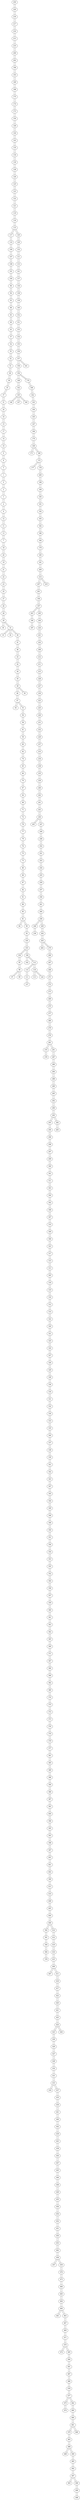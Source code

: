 graph {
250 -- 220
220 -- 250
220 -- 218
218 -- 220
218 -- 217
217 -- 218
217 -- 216
216 -- 217
216 -- 213
213 -- 216
213 -- 210
210 -- 213
210 -- 206
206 -- 210
206 -- 202
202 -- 206
202 -- 196
196 -- 202
196 -- 193
193 -- 196
193 -- 189
189 -- 193
189 -- 188
188 -- 189
188 -- 175
175 -- 188
175 -- 174
174 -- 175
174 -- 173
173 -- 174
173 -- 150
150 -- 173
150 -- 149
149 -- 150
149 -- 144
144 -- 149
144 -- 143
143 -- 144
143 -- 135
135 -- 143
135 -- 134
134 -- 135
134 -- 130
130 -- 134
130 -- 128
128 -- 130
128 -- 126
126 -- 128
126 -- 125
125 -- 126
125 -- 123
123 -- 125
123 -- 122
122 -- 123
122 -- 121
121 -- 122
121 -- 119
119 -- 121
119 -- 116
116 -- 119
116 -- 115
115 -- 116
115 -- 117
115 -- 120
117 -- 115
117 -- 110
110 -- 117
110 -- 109
109 -- 110
109 -- 107
107 -- 109
107 -- 108
108 -- 107
108 -- 101
101 -- 108
101 -- 100
100 -- 101
100 -- 96
96 -- 100
96 -- 94
94 -- 96
94 -- 93
93 -- 94
93 -- 88
88 -- 93
88 -- 83
83 -- 88
83 -- 69
69 -- 83
69 -- 63
63 -- 69
63 -- 57
57 -- 63
57 -- 54
54 -- 57
54 -- 55
55 -- 54
55 -- 52
52 -- 55
52 -- 51
51 -- 52
51 -- 38
38 -- 51
38 -- 36
36 -- 38
36 -- 35
35 -- 36
35 -- 37
37 -- 35
37 -- 31
31 -- 37
31 -- 24
24 -- 31
24 -- 16
16 -- 24
16 -- 15
15 -- 16
15 -- 17
17 -- 15
17 -- 14
14 -- 17
14 -- 10
10 -- 14
10 -- 9
9 -- 10
9 -- 8
8 -- 9
8 -- 5
5 -- 8
5 -- 1
1 -- 5
1 -- 0
0 -- 1
0 -- 2
2 -- 0
2 -- 3
3 -- 2
3 -- 4
4 -- 3
4 -- 6
6 -- 4
6 -- 12
12 -- 6
12 -- 11
11 -- 12
11 -- 13
13 -- 11
13 -- 7
7 -- 13
7 -- 18
18 -- 7
18 -- 20
20 -- 18
20 -- 19
19 -- 20
19 -- 21
21 -- 19
21 -- 22
22 -- 21
22 -- 23
23 -- 22
23 -- 25
25 -- 23
25 -- 27
27 -- 25
27 -- 26
26 -- 27
26 -- 28
28 -- 26
28 -- 29
29 -- 28
29 -- 30
29 -- 32
30 -- 29
32 -- 29
32 -- 33
32 -- 34
32 -- 40
33 -- 32
34 -- 32
40 -- 32
40 -- 41
41 -- 40
41 -- 46
46 -- 41
46 -- 43
43 -- 46
43 -- 42
42 -- 43
42 -- 44
44 -- 42
44 -- 45
45 -- 44
45 -- 49
49 -- 45
49 -- 48
49 -- 39
48 -- 49
48 -- 47
47 -- 48
47 -- 50
47 -- 53
50 -- 47
53 -- 47
53 -- 56
56 -- 53
56 -- 58
58 -- 56
58 -- 61
61 -- 58
61 -- 59
59 -- 61
59 -- 60
60 -- 59
60 -- 62
62 -- 60
62 -- 74
74 -- 62
74 -- 65
65 -- 74
65 -- 66
66 -- 65
66 -- 70
70 -- 66
70 -- 67
67 -- 70
67 -- 64
64 -- 67
64 -- 68
68 -- 64
68 -- 71
71 -- 68
71 -- 72
72 -- 71
72 -- 78
78 -- 72
78 -- 77
77 -- 78
77 -- 79
79 -- 77
79 -- 76
76 -- 79
76 -- 75
75 -- 76
75 -- 73
73 -- 75
73 -- 80
80 -- 73
80 -- 89
89 -- 80
89 -- 87
87 -- 89
87 -- 82
82 -- 87
82 -- 91
91 -- 82
91 -- 86
86 -- 91
86 -- 85
85 -- 86
85 -- 81
81 -- 85
81 -- 84
81 -- 90
84 -- 81
90 -- 81
90 -- 92
92 -- 90
92 -- 105
105 -- 92
105 -- 103
103 -- 105
103 -- 104
103 -- 106
104 -- 103
104 -- 95
95 -- 104
95 -- 98
98 -- 95
98 -- 97
98 -- 99
97 -- 98
99 -- 98
106 -- 103
106 -- 102
106 -- 112
102 -- 106
112 -- 106
112 -- 114
112 -- 118
114 -- 112
114 -- 111
111 -- 114
111 -- 127
127 -- 111
118 -- 112
118 -- 113
118 -- 124
113 -- 118
124 -- 118
39 -- 49
120 -- 115
120 -- 129
129 -- 120
129 -- 132
132 -- 129
132 -- 131
131 -- 132
131 -- 133
133 -- 131
133 -- 141
141 -- 133
141 -- 137
137 -- 141
137 -- 136
136 -- 137
136 -- 138
138 -- 136
138 -- 139
139 -- 138
139 -- 140
140 -- 139
140 -- 152
152 -- 140
152 -- 151
151 -- 152
151 -- 153
153 -- 151
153 -- 154
154 -- 153
154 -- 155
155 -- 154
155 -- 159
159 -- 155
159 -- 157
157 -- 159
157 -- 158
157 -- 161
158 -- 157
158 -- 156
156 -- 158
156 -- 148
156 -- 176
148 -- 156
148 -- 142
142 -- 148
142 -- 145
145 -- 142
145 -- 146
145 -- 147
145 -- 160
146 -- 145
147 -- 145
160 -- 145
176 -- 156
176 -- 168
168 -- 176
168 -- 162
162 -- 168
162 -- 163
163 -- 162
163 -- 164
164 -- 163
164 -- 165
165 -- 164
165 -- 167
167 -- 165
167 -- 166
166 -- 167
166 -- 170
170 -- 166
170 -- 169
169 -- 170
169 -- 171
169 -- 180
171 -- 169
180 -- 169
180 -- 172
172 -- 180
172 -- 177
172 -- 178
177 -- 172
178 -- 172
178 -- 200
200 -- 178
200 -- 198
198 -- 200
198 -- 199
199 -- 198
199 -- 195
195 -- 199
195 -- 191
191 -- 195
191 -- 192
192 -- 191
192 -- 183
183 -- 192
183 -- 182
182 -- 183
182 -- 186
186 -- 182
186 -- 184
184 -- 186
184 -- 179
179 -- 184
179 -- 185
185 -- 179
185 -- 181
181 -- 185
181 -- 209
209 -- 181
209 -- 214
214 -- 209
214 -- 207
214 -- 219
207 -- 214
207 -- 201
201 -- 207
201 -- 194
194 -- 201
194 -- 197
197 -- 194
197 -- 203
197 -- 205
203 -- 197
203 -- 190
190 -- 203
190 -- 187
187 -- 190
205 -- 197
205 -- 204
204 -- 205
204 -- 224
224 -- 204
224 -- 221
221 -- 224
221 -- 222
222 -- 221
222 -- 208
208 -- 222
208 -- 212
212 -- 208
212 -- 211
211 -- 212
211 -- 215
215 -- 211
215 -- 228
228 -- 215
228 -- 227
227 -- 228
227 -- 230
230 -- 227
230 -- 223
223 -- 230
223 -- 225
225 -- 223
225 -- 226
226 -- 225
226 -- 231
231 -- 226
231 -- 232
232 -- 231
232 -- 229
229 -- 232
229 -- 237
237 -- 229
237 -- 233
233 -- 237
233 -- 234
234 -- 233
234 -- 238
238 -- 234
238 -- 235
235 -- 238
235 -- 239
239 -- 235
239 -- 240
240 -- 239
240 -- 242
242 -- 240
242 -- 241
241 -- 242
241 -- 243
243 -- 241
243 -- 244
244 -- 243
244 -- 245
244 -- 247
245 -- 244
247 -- 244
247 -- 249
249 -- 247
249 -- 248
248 -- 249
248 -- 252
252 -- 248
252 -- 251
251 -- 252
251 -- 253
253 -- 251
253 -- 254
254 -- 253
254 -- 255
255 -- 254
255 -- 259
259 -- 255
259 -- 257
257 -- 259
257 -- 256
256 -- 257
256 -- 261
261 -- 256
261 -- 260
260 -- 261
260 -- 258
258 -- 260
258 -- 246
258 -- 265
246 -- 258
246 -- 236
236 -- 246
265 -- 258
265 -- 262
262 -- 265
262 -- 263
263 -- 262
263 -- 264
263 -- 270
264 -- 263
270 -- 263
270 -- 266
266 -- 270
266 -- 267
267 -- 266
267 -- 268
268 -- 267
268 -- 271
271 -- 268
271 -- 272
272 -- 271
272 -- 273
273 -- 272
273 -- 269
269 -- 273
269 -- 275
275 -- 269
275 -- 277
277 -- 275
277 -- 280
280 -- 277
280 -- 279
279 -- 280
279 -- 276
276 -- 279
276 -- 281
281 -- 276
281 -- 274
281 -- 291
274 -- 281
274 -- 278
278 -- 274
291 -- 281
291 -- 287
287 -- 291
287 -- 286
286 -- 287
286 -- 284
284 -- 286
284 -- 288
288 -- 284
288 -- 289
289 -- 288
289 -- 285
285 -- 289
285 -- 292
292 -- 285
292 -- 290
290 -- 292
290 -- 295
295 -- 290
295 -- 293
295 -- 282
293 -- 295
293 -- 294
294 -- 293
294 -- 296
296 -- 294
296 -- 298
298 -- 296
298 -- 297
297 -- 298
297 -- 299
299 -- 297
299 -- 300
300 -- 299
300 -- 301
301 -- 300
301 -- 311
311 -- 301
311 -- 303
303 -- 311
303 -- 304
304 -- 303
304 -- 302
302 -- 304
302 -- 308
308 -- 302
308 -- 307
307 -- 308
307 -- 310
310 -- 307
310 -- 309
309 -- 310
309 -- 306
306 -- 309
306 -- 323
323 -- 306
323 -- 317
317 -- 323
317 -- 315
315 -- 317
315 -- 313
313 -- 315
313 -- 305
305 -- 313
305 -- 318
318 -- 305
318 -- 319
319 -- 318
319 -- 316
316 -- 319
316 -- 312
312 -- 316
312 -- 314
314 -- 312
314 -- 322
322 -- 314
322 -- 320
320 -- 322
320 -- 321
321 -- 320
321 -- 325
325 -- 321
325 -- 324
324 -- 325
324 -- 327
327 -- 324
327 -- 326
326 -- 327
326 -- 329
329 -- 326
329 -- 328
328 -- 329
328 -- 336
336 -- 328
336 -- 334
334 -- 336
334 -- 331
331 -- 334
331 -- 332
332 -- 331
332 -- 330
330 -- 332
330 -- 333
333 -- 330
333 -- 335
335 -- 333
335 -- 340
340 -- 335
340 -- 337
337 -- 340
337 -- 338
338 -- 337
338 -- 339
339 -- 338
339 -- 341
341 -- 339
341 -- 342
342 -- 341
342 -- 343
343 -- 342
343 -- 347
347 -- 343
347 -- 345
345 -- 347
345 -- 344
344 -- 345
344 -- 349
349 -- 344
349 -- 348
348 -- 349
348 -- 346
346 -- 348
346 -- 350
350 -- 346
350 -- 351
351 -- 350
351 -- 356
356 -- 351
356 -- 354
354 -- 356
354 -- 353
353 -- 354
353 -- 355
355 -- 353
355 -- 352
352 -- 355
352 -- 364
364 -- 352
364 -- 358
358 -- 364
358 -- 357
357 -- 358
357 -- 359
359 -- 357
359 -- 360
360 -- 359
360 -- 361
361 -- 360
361 -- 363
363 -- 361
363 -- 362
362 -- 363
362 -- 365
365 -- 362
365 -- 369
369 -- 365
369 -- 371
371 -- 369
371 -- 367
367 -- 371
367 -- 366
366 -- 367
366 -- 368
368 -- 366
368 -- 382
382 -- 368
382 -- 380
380 -- 382
380 -- 374
374 -- 380
374 -- 375
375 -- 374
375 -- 372
372 -- 375
372 -- 373
373 -- 372
373 -- 376
376 -- 373
376 -- 370
370 -- 376
370 -- 379
379 -- 370
379 -- 377
377 -- 379
377 -- 381
381 -- 377
381 -- 385
385 -- 381
385 -- 389
389 -- 385
389 -- 388
388 -- 389
388 -- 390
390 -- 388
390 -- 386
386 -- 390
386 -- 387
387 -- 386
387 -- 383
383 -- 387
383 -- 400
400 -- 383
400 -- 396
396 -- 400
396 -- 395
395 -- 396
395 -- 393
393 -- 395
393 -- 398
398 -- 393
398 -- 397
397 -- 398
397 -- 403
403 -- 397
403 -- 401
401 -- 403
401 -- 402
402 -- 401
402 -- 399
399 -- 402
399 -- 413
413 -- 399
413 -- 410
410 -- 413
410 -- 408
408 -- 410
408 -- 405
405 -- 408
405 -- 404
404 -- 405
404 -- 406
406 -- 404
406 -- 392
406 -- 414
392 -- 406
392 -- 391
391 -- 392
391 -- 394
394 -- 391
394 -- 384
384 -- 394
384 -- 378
378 -- 384
414 -- 406
414 -- 412
412 -- 414
412 -- 419
419 -- 412
419 -- 416
416 -- 419
416 -- 415
415 -- 416
415 -- 409
409 -- 415
409 -- 407
409 -- 411
407 -- 409
411 -- 409
411 -- 418
418 -- 411
418 -- 417
417 -- 418
417 -- 422
422 -- 417
422 -- 420
420 -- 422
420 -- 421
421 -- 420
421 -- 425
425 -- 421
425 -- 424
424 -- 425
424 -- 423
424 -- 426
423 -- 424
423 -- 430
430 -- 423
430 -- 429
429 -- 430
429 -- 427
427 -- 429
427 -- 428
428 -- 427
428 -- 432
432 -- 428
432 -- 431
431 -- 432
431 -- 433
433 -- 431
433 -- 434
433 -- 437
434 -- 433
437 -- 433
437 -- 435
435 -- 437
435 -- 436
436 -- 435
436 -- 441
441 -- 436
441 -- 440
440 -- 441
440 -- 442
442 -- 440
442 -- 439
439 -- 442
439 -- 443
443 -- 439
443 -- 438
438 -- 443
438 -- 444
444 -- 438
444 -- 447
447 -- 444
447 -- 445
445 -- 447
445 -- 446
446 -- 445
446 -- 448
448 -- 446
448 -- 449
449 -- 448
449 -- 455
455 -- 449
455 -- 456
456 -- 455
456 -- 454
454 -- 456
454 -- 452
452 -- 454
452 -- 451
451 -- 452
451 -- 450
450 -- 451
450 -- 453
453 -- 450
453 -- 462
462 -- 453
462 -- 458
458 -- 462
458 -- 457
458 -- 459
457 -- 458
459 -- 458
459 -- 476
476 -- 459
476 -- 473
473 -- 476
473 -- 466
466 -- 473
466 -- 465
465 -- 466
465 -- 464
464 -- 465
464 -- 460
460 -- 464
460 -- 461
460 -- 463
461 -- 460
463 -- 460
463 -- 467
467 -- 463
467 -- 469
469 -- 467
469 -- 471
471 -- 469
471 -- 470
470 -- 471
470 -- 472
470 -- 495
472 -- 470
495 -- 470
495 -- 494
494 -- 495
494 -- 491
491 -- 494
491 -- 487
487 -- 491
487 -- 486
486 -- 487
486 -- 478
478 -- 486
478 -- 477
477 -- 478
477 -- 475
477 -- 482
475 -- 477
475 -- 474
474 -- 475
482 -- 477
482 -- 480
480 -- 482
480 -- 484
484 -- 480
484 -- 481
481 -- 484
481 -- 479
481 -- 468
479 -- 481
479 -- 483
483 -- 479
483 -- 488
488 -- 483
488 -- 489
488 -- 490
489 -- 488
490 -- 488
490 -- 485
485 -- 490
485 -- 492
492 -- 485
492 -- 497
497 -- 492
497 -- 493
497 -- 496
493 -- 497
496 -- 497
496 -- 499
499 -- 496
499 -- 498
498 -- 499
468 -- 481
426 -- 424
282 -- 295
282 -- 283
283 -- 282
219 -- 214
161 -- 157
}
